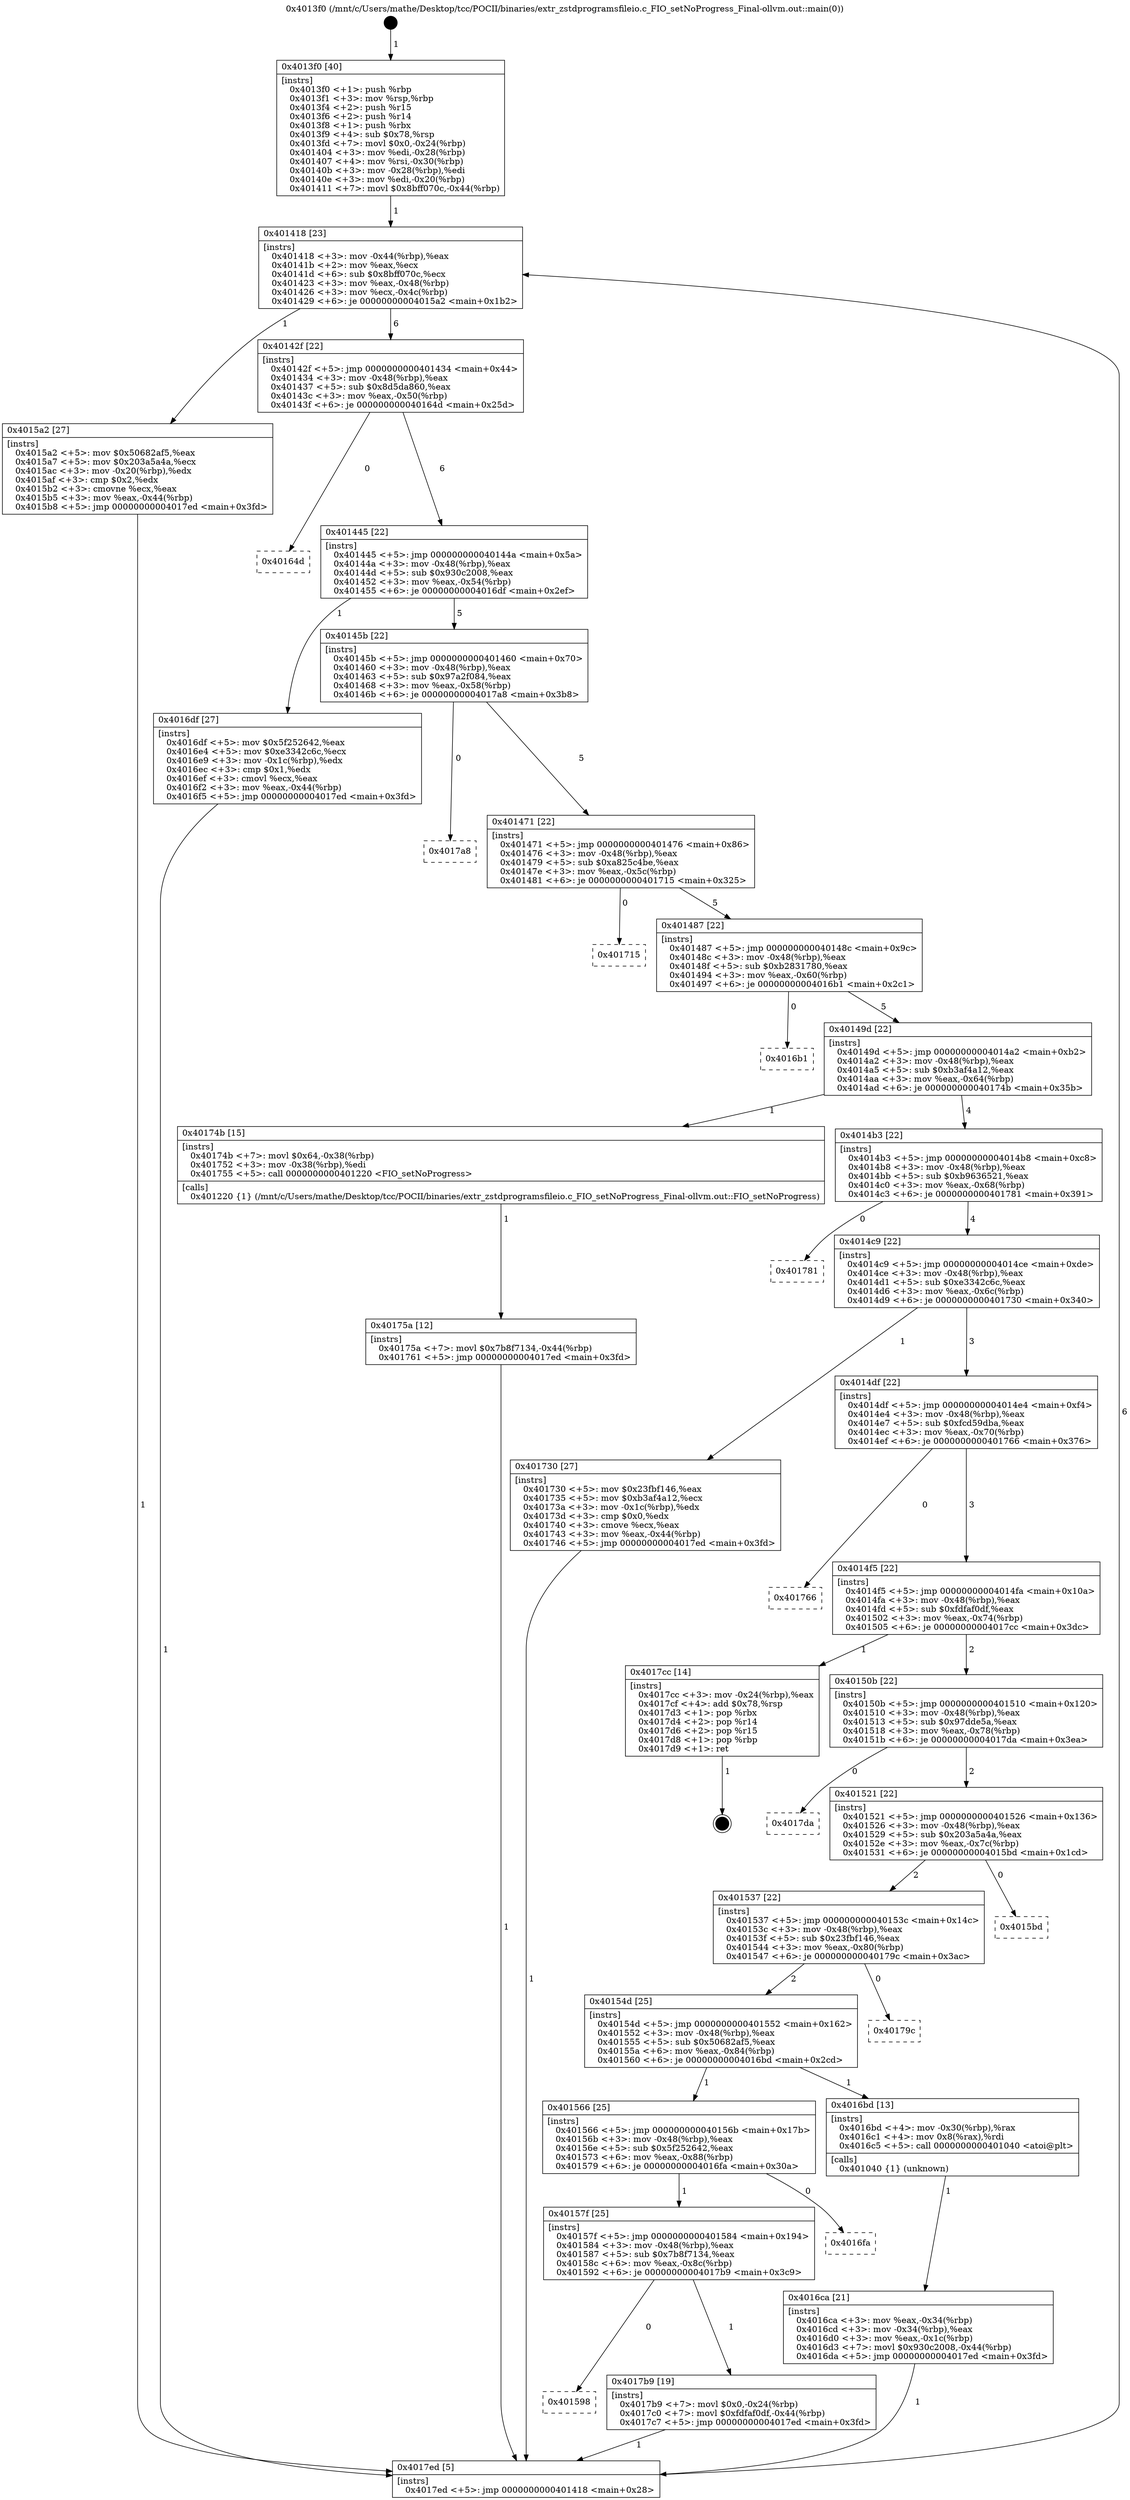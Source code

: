 digraph "0x4013f0" {
  label = "0x4013f0 (/mnt/c/Users/mathe/Desktop/tcc/POCII/binaries/extr_zstdprogramsfileio.c_FIO_setNoProgress_Final-ollvm.out::main(0))"
  labelloc = "t"
  node[shape=record]

  Entry [label="",width=0.3,height=0.3,shape=circle,fillcolor=black,style=filled]
  "0x401418" [label="{
     0x401418 [23]\l
     | [instrs]\l
     &nbsp;&nbsp;0x401418 \<+3\>: mov -0x44(%rbp),%eax\l
     &nbsp;&nbsp;0x40141b \<+2\>: mov %eax,%ecx\l
     &nbsp;&nbsp;0x40141d \<+6\>: sub $0x8bff070c,%ecx\l
     &nbsp;&nbsp;0x401423 \<+3\>: mov %eax,-0x48(%rbp)\l
     &nbsp;&nbsp;0x401426 \<+3\>: mov %ecx,-0x4c(%rbp)\l
     &nbsp;&nbsp;0x401429 \<+6\>: je 00000000004015a2 \<main+0x1b2\>\l
  }"]
  "0x4015a2" [label="{
     0x4015a2 [27]\l
     | [instrs]\l
     &nbsp;&nbsp;0x4015a2 \<+5\>: mov $0x50682af5,%eax\l
     &nbsp;&nbsp;0x4015a7 \<+5\>: mov $0x203a5a4a,%ecx\l
     &nbsp;&nbsp;0x4015ac \<+3\>: mov -0x20(%rbp),%edx\l
     &nbsp;&nbsp;0x4015af \<+3\>: cmp $0x2,%edx\l
     &nbsp;&nbsp;0x4015b2 \<+3\>: cmovne %ecx,%eax\l
     &nbsp;&nbsp;0x4015b5 \<+3\>: mov %eax,-0x44(%rbp)\l
     &nbsp;&nbsp;0x4015b8 \<+5\>: jmp 00000000004017ed \<main+0x3fd\>\l
  }"]
  "0x40142f" [label="{
     0x40142f [22]\l
     | [instrs]\l
     &nbsp;&nbsp;0x40142f \<+5\>: jmp 0000000000401434 \<main+0x44\>\l
     &nbsp;&nbsp;0x401434 \<+3\>: mov -0x48(%rbp),%eax\l
     &nbsp;&nbsp;0x401437 \<+5\>: sub $0x8d5da860,%eax\l
     &nbsp;&nbsp;0x40143c \<+3\>: mov %eax,-0x50(%rbp)\l
     &nbsp;&nbsp;0x40143f \<+6\>: je 000000000040164d \<main+0x25d\>\l
  }"]
  "0x4017ed" [label="{
     0x4017ed [5]\l
     | [instrs]\l
     &nbsp;&nbsp;0x4017ed \<+5\>: jmp 0000000000401418 \<main+0x28\>\l
  }"]
  "0x4013f0" [label="{
     0x4013f0 [40]\l
     | [instrs]\l
     &nbsp;&nbsp;0x4013f0 \<+1\>: push %rbp\l
     &nbsp;&nbsp;0x4013f1 \<+3\>: mov %rsp,%rbp\l
     &nbsp;&nbsp;0x4013f4 \<+2\>: push %r15\l
     &nbsp;&nbsp;0x4013f6 \<+2\>: push %r14\l
     &nbsp;&nbsp;0x4013f8 \<+1\>: push %rbx\l
     &nbsp;&nbsp;0x4013f9 \<+4\>: sub $0x78,%rsp\l
     &nbsp;&nbsp;0x4013fd \<+7\>: movl $0x0,-0x24(%rbp)\l
     &nbsp;&nbsp;0x401404 \<+3\>: mov %edi,-0x28(%rbp)\l
     &nbsp;&nbsp;0x401407 \<+4\>: mov %rsi,-0x30(%rbp)\l
     &nbsp;&nbsp;0x40140b \<+3\>: mov -0x28(%rbp),%edi\l
     &nbsp;&nbsp;0x40140e \<+3\>: mov %edi,-0x20(%rbp)\l
     &nbsp;&nbsp;0x401411 \<+7\>: movl $0x8bff070c,-0x44(%rbp)\l
  }"]
  Exit [label="",width=0.3,height=0.3,shape=circle,fillcolor=black,style=filled,peripheries=2]
  "0x40164d" [label="{
     0x40164d\l
  }", style=dashed]
  "0x401445" [label="{
     0x401445 [22]\l
     | [instrs]\l
     &nbsp;&nbsp;0x401445 \<+5\>: jmp 000000000040144a \<main+0x5a\>\l
     &nbsp;&nbsp;0x40144a \<+3\>: mov -0x48(%rbp),%eax\l
     &nbsp;&nbsp;0x40144d \<+5\>: sub $0x930c2008,%eax\l
     &nbsp;&nbsp;0x401452 \<+3\>: mov %eax,-0x54(%rbp)\l
     &nbsp;&nbsp;0x401455 \<+6\>: je 00000000004016df \<main+0x2ef\>\l
  }"]
  "0x401598" [label="{
     0x401598\l
  }", style=dashed]
  "0x4016df" [label="{
     0x4016df [27]\l
     | [instrs]\l
     &nbsp;&nbsp;0x4016df \<+5\>: mov $0x5f252642,%eax\l
     &nbsp;&nbsp;0x4016e4 \<+5\>: mov $0xe3342c6c,%ecx\l
     &nbsp;&nbsp;0x4016e9 \<+3\>: mov -0x1c(%rbp),%edx\l
     &nbsp;&nbsp;0x4016ec \<+3\>: cmp $0x1,%edx\l
     &nbsp;&nbsp;0x4016ef \<+3\>: cmovl %ecx,%eax\l
     &nbsp;&nbsp;0x4016f2 \<+3\>: mov %eax,-0x44(%rbp)\l
     &nbsp;&nbsp;0x4016f5 \<+5\>: jmp 00000000004017ed \<main+0x3fd\>\l
  }"]
  "0x40145b" [label="{
     0x40145b [22]\l
     | [instrs]\l
     &nbsp;&nbsp;0x40145b \<+5\>: jmp 0000000000401460 \<main+0x70\>\l
     &nbsp;&nbsp;0x401460 \<+3\>: mov -0x48(%rbp),%eax\l
     &nbsp;&nbsp;0x401463 \<+5\>: sub $0x97a2f084,%eax\l
     &nbsp;&nbsp;0x401468 \<+3\>: mov %eax,-0x58(%rbp)\l
     &nbsp;&nbsp;0x40146b \<+6\>: je 00000000004017a8 \<main+0x3b8\>\l
  }"]
  "0x4017b9" [label="{
     0x4017b9 [19]\l
     | [instrs]\l
     &nbsp;&nbsp;0x4017b9 \<+7\>: movl $0x0,-0x24(%rbp)\l
     &nbsp;&nbsp;0x4017c0 \<+7\>: movl $0xfdfaf0df,-0x44(%rbp)\l
     &nbsp;&nbsp;0x4017c7 \<+5\>: jmp 00000000004017ed \<main+0x3fd\>\l
  }"]
  "0x4017a8" [label="{
     0x4017a8\l
  }", style=dashed]
  "0x401471" [label="{
     0x401471 [22]\l
     | [instrs]\l
     &nbsp;&nbsp;0x401471 \<+5\>: jmp 0000000000401476 \<main+0x86\>\l
     &nbsp;&nbsp;0x401476 \<+3\>: mov -0x48(%rbp),%eax\l
     &nbsp;&nbsp;0x401479 \<+5\>: sub $0xa825c4be,%eax\l
     &nbsp;&nbsp;0x40147e \<+3\>: mov %eax,-0x5c(%rbp)\l
     &nbsp;&nbsp;0x401481 \<+6\>: je 0000000000401715 \<main+0x325\>\l
  }"]
  "0x40157f" [label="{
     0x40157f [25]\l
     | [instrs]\l
     &nbsp;&nbsp;0x40157f \<+5\>: jmp 0000000000401584 \<main+0x194\>\l
     &nbsp;&nbsp;0x401584 \<+3\>: mov -0x48(%rbp),%eax\l
     &nbsp;&nbsp;0x401587 \<+5\>: sub $0x7b8f7134,%eax\l
     &nbsp;&nbsp;0x40158c \<+6\>: mov %eax,-0x8c(%rbp)\l
     &nbsp;&nbsp;0x401592 \<+6\>: je 00000000004017b9 \<main+0x3c9\>\l
  }"]
  "0x401715" [label="{
     0x401715\l
  }", style=dashed]
  "0x401487" [label="{
     0x401487 [22]\l
     | [instrs]\l
     &nbsp;&nbsp;0x401487 \<+5\>: jmp 000000000040148c \<main+0x9c\>\l
     &nbsp;&nbsp;0x40148c \<+3\>: mov -0x48(%rbp),%eax\l
     &nbsp;&nbsp;0x40148f \<+5\>: sub $0xb2831780,%eax\l
     &nbsp;&nbsp;0x401494 \<+3\>: mov %eax,-0x60(%rbp)\l
     &nbsp;&nbsp;0x401497 \<+6\>: je 00000000004016b1 \<main+0x2c1\>\l
  }"]
  "0x4016fa" [label="{
     0x4016fa\l
  }", style=dashed]
  "0x4016b1" [label="{
     0x4016b1\l
  }", style=dashed]
  "0x40149d" [label="{
     0x40149d [22]\l
     | [instrs]\l
     &nbsp;&nbsp;0x40149d \<+5\>: jmp 00000000004014a2 \<main+0xb2\>\l
     &nbsp;&nbsp;0x4014a2 \<+3\>: mov -0x48(%rbp),%eax\l
     &nbsp;&nbsp;0x4014a5 \<+5\>: sub $0xb3af4a12,%eax\l
     &nbsp;&nbsp;0x4014aa \<+3\>: mov %eax,-0x64(%rbp)\l
     &nbsp;&nbsp;0x4014ad \<+6\>: je 000000000040174b \<main+0x35b\>\l
  }"]
  "0x40175a" [label="{
     0x40175a [12]\l
     | [instrs]\l
     &nbsp;&nbsp;0x40175a \<+7\>: movl $0x7b8f7134,-0x44(%rbp)\l
     &nbsp;&nbsp;0x401761 \<+5\>: jmp 00000000004017ed \<main+0x3fd\>\l
  }"]
  "0x40174b" [label="{
     0x40174b [15]\l
     | [instrs]\l
     &nbsp;&nbsp;0x40174b \<+7\>: movl $0x64,-0x38(%rbp)\l
     &nbsp;&nbsp;0x401752 \<+3\>: mov -0x38(%rbp),%edi\l
     &nbsp;&nbsp;0x401755 \<+5\>: call 0000000000401220 \<FIO_setNoProgress\>\l
     | [calls]\l
     &nbsp;&nbsp;0x401220 \{1\} (/mnt/c/Users/mathe/Desktop/tcc/POCII/binaries/extr_zstdprogramsfileio.c_FIO_setNoProgress_Final-ollvm.out::FIO_setNoProgress)\l
  }"]
  "0x4014b3" [label="{
     0x4014b3 [22]\l
     | [instrs]\l
     &nbsp;&nbsp;0x4014b3 \<+5\>: jmp 00000000004014b8 \<main+0xc8\>\l
     &nbsp;&nbsp;0x4014b8 \<+3\>: mov -0x48(%rbp),%eax\l
     &nbsp;&nbsp;0x4014bb \<+5\>: sub $0xb9636521,%eax\l
     &nbsp;&nbsp;0x4014c0 \<+3\>: mov %eax,-0x68(%rbp)\l
     &nbsp;&nbsp;0x4014c3 \<+6\>: je 0000000000401781 \<main+0x391\>\l
  }"]
  "0x4016ca" [label="{
     0x4016ca [21]\l
     | [instrs]\l
     &nbsp;&nbsp;0x4016ca \<+3\>: mov %eax,-0x34(%rbp)\l
     &nbsp;&nbsp;0x4016cd \<+3\>: mov -0x34(%rbp),%eax\l
     &nbsp;&nbsp;0x4016d0 \<+3\>: mov %eax,-0x1c(%rbp)\l
     &nbsp;&nbsp;0x4016d3 \<+7\>: movl $0x930c2008,-0x44(%rbp)\l
     &nbsp;&nbsp;0x4016da \<+5\>: jmp 00000000004017ed \<main+0x3fd\>\l
  }"]
  "0x401781" [label="{
     0x401781\l
  }", style=dashed]
  "0x4014c9" [label="{
     0x4014c9 [22]\l
     | [instrs]\l
     &nbsp;&nbsp;0x4014c9 \<+5\>: jmp 00000000004014ce \<main+0xde\>\l
     &nbsp;&nbsp;0x4014ce \<+3\>: mov -0x48(%rbp),%eax\l
     &nbsp;&nbsp;0x4014d1 \<+5\>: sub $0xe3342c6c,%eax\l
     &nbsp;&nbsp;0x4014d6 \<+3\>: mov %eax,-0x6c(%rbp)\l
     &nbsp;&nbsp;0x4014d9 \<+6\>: je 0000000000401730 \<main+0x340\>\l
  }"]
  "0x401566" [label="{
     0x401566 [25]\l
     | [instrs]\l
     &nbsp;&nbsp;0x401566 \<+5\>: jmp 000000000040156b \<main+0x17b\>\l
     &nbsp;&nbsp;0x40156b \<+3\>: mov -0x48(%rbp),%eax\l
     &nbsp;&nbsp;0x40156e \<+5\>: sub $0x5f252642,%eax\l
     &nbsp;&nbsp;0x401573 \<+6\>: mov %eax,-0x88(%rbp)\l
     &nbsp;&nbsp;0x401579 \<+6\>: je 00000000004016fa \<main+0x30a\>\l
  }"]
  "0x401730" [label="{
     0x401730 [27]\l
     | [instrs]\l
     &nbsp;&nbsp;0x401730 \<+5\>: mov $0x23fbf146,%eax\l
     &nbsp;&nbsp;0x401735 \<+5\>: mov $0xb3af4a12,%ecx\l
     &nbsp;&nbsp;0x40173a \<+3\>: mov -0x1c(%rbp),%edx\l
     &nbsp;&nbsp;0x40173d \<+3\>: cmp $0x0,%edx\l
     &nbsp;&nbsp;0x401740 \<+3\>: cmove %ecx,%eax\l
     &nbsp;&nbsp;0x401743 \<+3\>: mov %eax,-0x44(%rbp)\l
     &nbsp;&nbsp;0x401746 \<+5\>: jmp 00000000004017ed \<main+0x3fd\>\l
  }"]
  "0x4014df" [label="{
     0x4014df [22]\l
     | [instrs]\l
     &nbsp;&nbsp;0x4014df \<+5\>: jmp 00000000004014e4 \<main+0xf4\>\l
     &nbsp;&nbsp;0x4014e4 \<+3\>: mov -0x48(%rbp),%eax\l
     &nbsp;&nbsp;0x4014e7 \<+5\>: sub $0xfcd59dba,%eax\l
     &nbsp;&nbsp;0x4014ec \<+3\>: mov %eax,-0x70(%rbp)\l
     &nbsp;&nbsp;0x4014ef \<+6\>: je 0000000000401766 \<main+0x376\>\l
  }"]
  "0x4016bd" [label="{
     0x4016bd [13]\l
     | [instrs]\l
     &nbsp;&nbsp;0x4016bd \<+4\>: mov -0x30(%rbp),%rax\l
     &nbsp;&nbsp;0x4016c1 \<+4\>: mov 0x8(%rax),%rdi\l
     &nbsp;&nbsp;0x4016c5 \<+5\>: call 0000000000401040 \<atoi@plt\>\l
     | [calls]\l
     &nbsp;&nbsp;0x401040 \{1\} (unknown)\l
  }"]
  "0x401766" [label="{
     0x401766\l
  }", style=dashed]
  "0x4014f5" [label="{
     0x4014f5 [22]\l
     | [instrs]\l
     &nbsp;&nbsp;0x4014f5 \<+5\>: jmp 00000000004014fa \<main+0x10a\>\l
     &nbsp;&nbsp;0x4014fa \<+3\>: mov -0x48(%rbp),%eax\l
     &nbsp;&nbsp;0x4014fd \<+5\>: sub $0xfdfaf0df,%eax\l
     &nbsp;&nbsp;0x401502 \<+3\>: mov %eax,-0x74(%rbp)\l
     &nbsp;&nbsp;0x401505 \<+6\>: je 00000000004017cc \<main+0x3dc\>\l
  }"]
  "0x40154d" [label="{
     0x40154d [25]\l
     | [instrs]\l
     &nbsp;&nbsp;0x40154d \<+5\>: jmp 0000000000401552 \<main+0x162\>\l
     &nbsp;&nbsp;0x401552 \<+3\>: mov -0x48(%rbp),%eax\l
     &nbsp;&nbsp;0x401555 \<+5\>: sub $0x50682af5,%eax\l
     &nbsp;&nbsp;0x40155a \<+6\>: mov %eax,-0x84(%rbp)\l
     &nbsp;&nbsp;0x401560 \<+6\>: je 00000000004016bd \<main+0x2cd\>\l
  }"]
  "0x4017cc" [label="{
     0x4017cc [14]\l
     | [instrs]\l
     &nbsp;&nbsp;0x4017cc \<+3\>: mov -0x24(%rbp),%eax\l
     &nbsp;&nbsp;0x4017cf \<+4\>: add $0x78,%rsp\l
     &nbsp;&nbsp;0x4017d3 \<+1\>: pop %rbx\l
     &nbsp;&nbsp;0x4017d4 \<+2\>: pop %r14\l
     &nbsp;&nbsp;0x4017d6 \<+2\>: pop %r15\l
     &nbsp;&nbsp;0x4017d8 \<+1\>: pop %rbp\l
     &nbsp;&nbsp;0x4017d9 \<+1\>: ret\l
  }"]
  "0x40150b" [label="{
     0x40150b [22]\l
     | [instrs]\l
     &nbsp;&nbsp;0x40150b \<+5\>: jmp 0000000000401510 \<main+0x120\>\l
     &nbsp;&nbsp;0x401510 \<+3\>: mov -0x48(%rbp),%eax\l
     &nbsp;&nbsp;0x401513 \<+5\>: sub $0x97dde5a,%eax\l
     &nbsp;&nbsp;0x401518 \<+3\>: mov %eax,-0x78(%rbp)\l
     &nbsp;&nbsp;0x40151b \<+6\>: je 00000000004017da \<main+0x3ea\>\l
  }"]
  "0x40179c" [label="{
     0x40179c\l
  }", style=dashed]
  "0x4017da" [label="{
     0x4017da\l
  }", style=dashed]
  "0x401521" [label="{
     0x401521 [22]\l
     | [instrs]\l
     &nbsp;&nbsp;0x401521 \<+5\>: jmp 0000000000401526 \<main+0x136\>\l
     &nbsp;&nbsp;0x401526 \<+3\>: mov -0x48(%rbp),%eax\l
     &nbsp;&nbsp;0x401529 \<+5\>: sub $0x203a5a4a,%eax\l
     &nbsp;&nbsp;0x40152e \<+3\>: mov %eax,-0x7c(%rbp)\l
     &nbsp;&nbsp;0x401531 \<+6\>: je 00000000004015bd \<main+0x1cd\>\l
  }"]
  "0x401537" [label="{
     0x401537 [22]\l
     | [instrs]\l
     &nbsp;&nbsp;0x401537 \<+5\>: jmp 000000000040153c \<main+0x14c\>\l
     &nbsp;&nbsp;0x40153c \<+3\>: mov -0x48(%rbp),%eax\l
     &nbsp;&nbsp;0x40153f \<+5\>: sub $0x23fbf146,%eax\l
     &nbsp;&nbsp;0x401544 \<+3\>: mov %eax,-0x80(%rbp)\l
     &nbsp;&nbsp;0x401547 \<+6\>: je 000000000040179c \<main+0x3ac\>\l
  }"]
  "0x4015bd" [label="{
     0x4015bd\l
  }", style=dashed]
  Entry -> "0x4013f0" [label=" 1"]
  "0x401418" -> "0x4015a2" [label=" 1"]
  "0x401418" -> "0x40142f" [label=" 6"]
  "0x4015a2" -> "0x4017ed" [label=" 1"]
  "0x4013f0" -> "0x401418" [label=" 1"]
  "0x4017ed" -> "0x401418" [label=" 6"]
  "0x4017cc" -> Exit [label=" 1"]
  "0x40142f" -> "0x40164d" [label=" 0"]
  "0x40142f" -> "0x401445" [label=" 6"]
  "0x4017b9" -> "0x4017ed" [label=" 1"]
  "0x401445" -> "0x4016df" [label=" 1"]
  "0x401445" -> "0x40145b" [label=" 5"]
  "0x40157f" -> "0x401598" [label=" 0"]
  "0x40145b" -> "0x4017a8" [label=" 0"]
  "0x40145b" -> "0x401471" [label=" 5"]
  "0x40157f" -> "0x4017b9" [label=" 1"]
  "0x401471" -> "0x401715" [label=" 0"]
  "0x401471" -> "0x401487" [label=" 5"]
  "0x401566" -> "0x40157f" [label=" 1"]
  "0x401487" -> "0x4016b1" [label=" 0"]
  "0x401487" -> "0x40149d" [label=" 5"]
  "0x401566" -> "0x4016fa" [label=" 0"]
  "0x40149d" -> "0x40174b" [label=" 1"]
  "0x40149d" -> "0x4014b3" [label=" 4"]
  "0x40175a" -> "0x4017ed" [label=" 1"]
  "0x4014b3" -> "0x401781" [label=" 0"]
  "0x4014b3" -> "0x4014c9" [label=" 4"]
  "0x40174b" -> "0x40175a" [label=" 1"]
  "0x4014c9" -> "0x401730" [label=" 1"]
  "0x4014c9" -> "0x4014df" [label=" 3"]
  "0x401730" -> "0x4017ed" [label=" 1"]
  "0x4014df" -> "0x401766" [label=" 0"]
  "0x4014df" -> "0x4014f5" [label=" 3"]
  "0x4016df" -> "0x4017ed" [label=" 1"]
  "0x4014f5" -> "0x4017cc" [label=" 1"]
  "0x4014f5" -> "0x40150b" [label=" 2"]
  "0x4016bd" -> "0x4016ca" [label=" 1"]
  "0x40150b" -> "0x4017da" [label=" 0"]
  "0x40150b" -> "0x401521" [label=" 2"]
  "0x40154d" -> "0x401566" [label=" 1"]
  "0x401521" -> "0x4015bd" [label=" 0"]
  "0x401521" -> "0x401537" [label=" 2"]
  "0x40154d" -> "0x4016bd" [label=" 1"]
  "0x401537" -> "0x40179c" [label=" 0"]
  "0x401537" -> "0x40154d" [label=" 2"]
  "0x4016ca" -> "0x4017ed" [label=" 1"]
}
